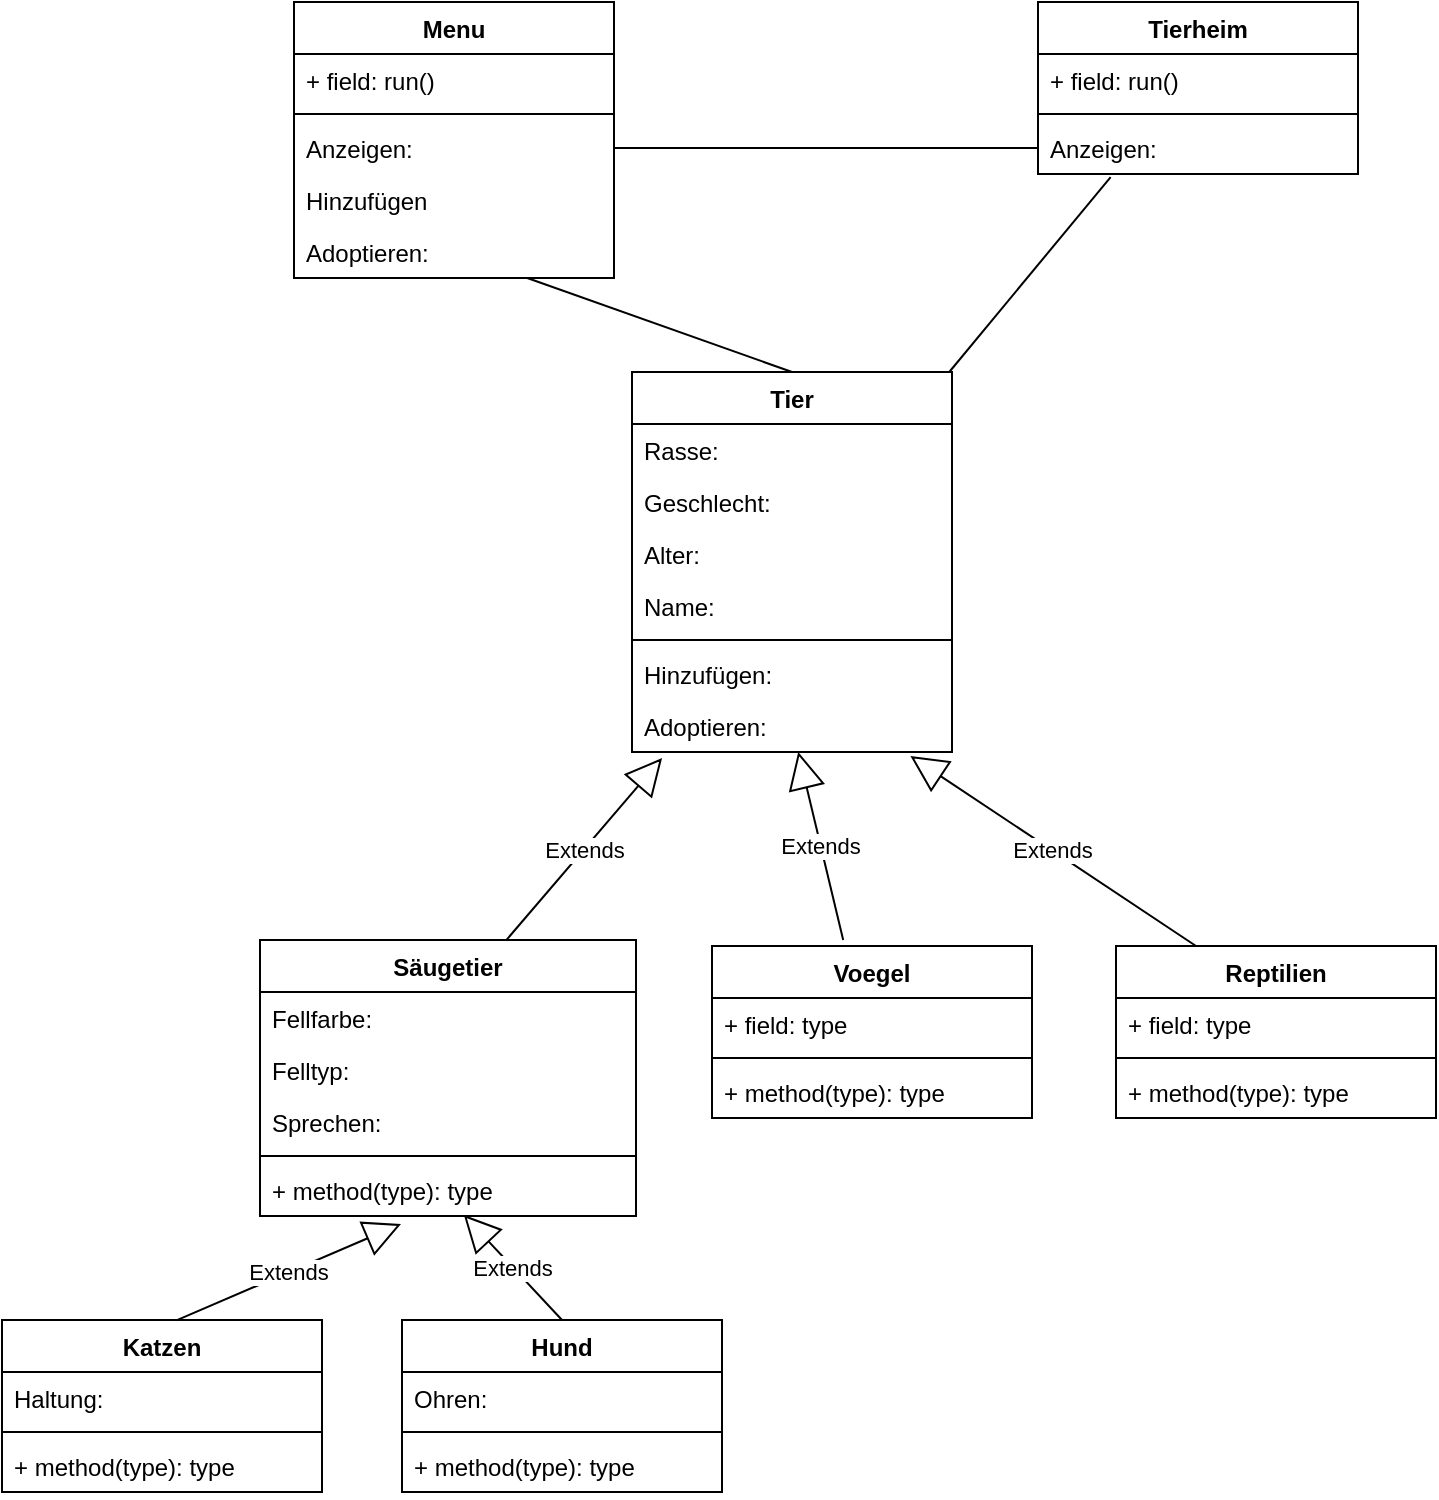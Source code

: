 <mxfile version="16.2.0" type="device"><diagram id="3E-oZ3_nd7KgKkUr8Cl_" name="Page-1"><mxGraphModel dx="1497" dy="-367" grid="0" gridSize="10" guides="1" tooltips="1" connect="1" arrows="1" fold="1" page="1" pageScale="1" pageWidth="827" pageHeight="1169" math="0" shadow="0"><root><mxCell id="0"/><mxCell id="1" parent="0"/><mxCell id="TO9nieFk5Nnq3nHmO4k9-1" value="Tier" style="swimlane;fontStyle=1;align=center;verticalAlign=top;childLayout=stackLayout;horizontal=1;startSize=26;horizontalStack=0;resizeParent=1;resizeParentMax=0;resizeLast=0;collapsible=1;marginBottom=0;" parent="1" vertex="1"><mxGeometry x="349" y="1455" width="160" height="190" as="geometry"/></mxCell><mxCell id="TO9nieFk5Nnq3nHmO4k9-2" value="Rasse:&#10;" style="text;strokeColor=none;fillColor=none;align=left;verticalAlign=top;spacingLeft=4;spacingRight=4;overflow=hidden;rotatable=0;points=[[0,0.5],[1,0.5]];portConstraint=eastwest;" parent="TO9nieFk5Nnq3nHmO4k9-1" vertex="1"><mxGeometry y="26" width="160" height="26" as="geometry"/></mxCell><mxCell id="_NWHT_8HBRz96HHRcrVY-34" value="Geschlecht:" style="text;strokeColor=none;fillColor=none;align=left;verticalAlign=top;spacingLeft=4;spacingRight=4;overflow=hidden;rotatable=0;points=[[0,0.5],[1,0.5]];portConstraint=eastwest;" vertex="1" parent="TO9nieFk5Nnq3nHmO4k9-1"><mxGeometry y="52" width="160" height="26" as="geometry"/></mxCell><mxCell id="_NWHT_8HBRz96HHRcrVY-36" value="Alter:" style="text;strokeColor=none;fillColor=none;align=left;verticalAlign=top;spacingLeft=4;spacingRight=4;overflow=hidden;rotatable=0;points=[[0,0.5],[1,0.5]];portConstraint=eastwest;" vertex="1" parent="TO9nieFk5Nnq3nHmO4k9-1"><mxGeometry y="78" width="160" height="26" as="geometry"/></mxCell><mxCell id="_NWHT_8HBRz96HHRcrVY-37" value="Name:" style="text;strokeColor=none;fillColor=none;align=left;verticalAlign=top;spacingLeft=4;spacingRight=4;overflow=hidden;rotatable=0;points=[[0,0.5],[1,0.5]];portConstraint=eastwest;" vertex="1" parent="TO9nieFk5Nnq3nHmO4k9-1"><mxGeometry y="104" width="160" height="26" as="geometry"/></mxCell><mxCell id="TO9nieFk5Nnq3nHmO4k9-3" value="" style="line;strokeWidth=1;fillColor=none;align=left;verticalAlign=middle;spacingTop=-1;spacingLeft=3;spacingRight=3;rotatable=0;labelPosition=right;points=[];portConstraint=eastwest;" parent="TO9nieFk5Nnq3nHmO4k9-1" vertex="1"><mxGeometry y="130" width="160" height="8" as="geometry"/></mxCell><mxCell id="TO9nieFk5Nnq3nHmO4k9-4" value="Hinzufügen:" style="text;strokeColor=none;fillColor=none;align=left;verticalAlign=top;spacingLeft=4;spacingRight=4;overflow=hidden;rotatable=0;points=[[0,0.5],[1,0.5]];portConstraint=eastwest;" parent="TO9nieFk5Nnq3nHmO4k9-1" vertex="1"><mxGeometry y="138" width="160" height="26" as="geometry"/></mxCell><mxCell id="_NWHT_8HBRz96HHRcrVY-39" value="Adoptieren:" style="text;strokeColor=none;fillColor=none;align=left;verticalAlign=top;spacingLeft=4;spacingRight=4;overflow=hidden;rotatable=0;points=[[0,0.5],[1,0.5]];portConstraint=eastwest;" vertex="1" parent="TO9nieFk5Nnq3nHmO4k9-1"><mxGeometry y="164" width="160" height="26" as="geometry"/></mxCell><mxCell id="TO9nieFk5Nnq3nHmO4k9-9" value="Katzen" style="swimlane;fontStyle=1;align=center;verticalAlign=top;childLayout=stackLayout;horizontal=1;startSize=26;horizontalStack=0;resizeParent=1;resizeParentMax=0;resizeLast=0;collapsible=1;marginBottom=0;" parent="1" vertex="1"><mxGeometry x="34" y="1929" width="160" height="86" as="geometry"/></mxCell><mxCell id="TO9nieFk5Nnq3nHmO4k9-10" value="Haltung:" style="text;strokeColor=none;fillColor=none;align=left;verticalAlign=top;spacingLeft=4;spacingRight=4;overflow=hidden;rotatable=0;points=[[0,0.5],[1,0.5]];portConstraint=eastwest;" parent="TO9nieFk5Nnq3nHmO4k9-9" vertex="1"><mxGeometry y="26" width="160" height="26" as="geometry"/></mxCell><mxCell id="TO9nieFk5Nnq3nHmO4k9-11" value="" style="line;strokeWidth=1;fillColor=none;align=left;verticalAlign=middle;spacingTop=-1;spacingLeft=3;spacingRight=3;rotatable=0;labelPosition=right;points=[];portConstraint=eastwest;" parent="TO9nieFk5Nnq3nHmO4k9-9" vertex="1"><mxGeometry y="52" width="160" height="8" as="geometry"/></mxCell><mxCell id="TO9nieFk5Nnq3nHmO4k9-12" value="+ method(type): type" style="text;strokeColor=none;fillColor=none;align=left;verticalAlign=top;spacingLeft=4;spacingRight=4;overflow=hidden;rotatable=0;points=[[0,0.5],[1,0.5]];portConstraint=eastwest;" parent="TO9nieFk5Nnq3nHmO4k9-9" vertex="1"><mxGeometry y="60" width="160" height="26" as="geometry"/></mxCell><mxCell id="TO9nieFk5Nnq3nHmO4k9-13" value="Reptilien" style="swimlane;fontStyle=1;align=center;verticalAlign=top;childLayout=stackLayout;horizontal=1;startSize=26;horizontalStack=0;resizeParent=1;resizeParentMax=0;resizeLast=0;collapsible=1;marginBottom=0;" parent="1" vertex="1"><mxGeometry x="591" y="1742" width="160" height="86" as="geometry"/></mxCell><mxCell id="TO9nieFk5Nnq3nHmO4k9-14" value="+ field: type" style="text;strokeColor=none;fillColor=none;align=left;verticalAlign=top;spacingLeft=4;spacingRight=4;overflow=hidden;rotatable=0;points=[[0,0.5],[1,0.5]];portConstraint=eastwest;" parent="TO9nieFk5Nnq3nHmO4k9-13" vertex="1"><mxGeometry y="26" width="160" height="26" as="geometry"/></mxCell><mxCell id="TO9nieFk5Nnq3nHmO4k9-15" value="" style="line;strokeWidth=1;fillColor=none;align=left;verticalAlign=middle;spacingTop=-1;spacingLeft=3;spacingRight=3;rotatable=0;labelPosition=right;points=[];portConstraint=eastwest;" parent="TO9nieFk5Nnq3nHmO4k9-13" vertex="1"><mxGeometry y="52" width="160" height="8" as="geometry"/></mxCell><mxCell id="TO9nieFk5Nnq3nHmO4k9-16" value="+ method(type): type" style="text;strokeColor=none;fillColor=none;align=left;verticalAlign=top;spacingLeft=4;spacingRight=4;overflow=hidden;rotatable=0;points=[[0,0.5],[1,0.5]];portConstraint=eastwest;" parent="TO9nieFk5Nnq3nHmO4k9-13" vertex="1"><mxGeometry y="60" width="160" height="26" as="geometry"/></mxCell><mxCell id="_NWHT_8HBRz96HHRcrVY-1" value="Menu" style="swimlane;fontStyle=1;align=center;verticalAlign=top;childLayout=stackLayout;horizontal=1;startSize=26;horizontalStack=0;resizeParent=1;resizeParentMax=0;resizeLast=0;collapsible=1;marginBottom=0;" vertex="1" parent="1"><mxGeometry x="180" y="1270" width="160" height="138" as="geometry"/></mxCell><mxCell id="_NWHT_8HBRz96HHRcrVY-2" value="+ field: run()" style="text;strokeColor=none;fillColor=none;align=left;verticalAlign=top;spacingLeft=4;spacingRight=4;overflow=hidden;rotatable=0;points=[[0,0.5],[1,0.5]];portConstraint=eastwest;" vertex="1" parent="_NWHT_8HBRz96HHRcrVY-1"><mxGeometry y="26" width="160" height="26" as="geometry"/></mxCell><mxCell id="_NWHT_8HBRz96HHRcrVY-3" value="" style="line;strokeWidth=1;fillColor=none;align=left;verticalAlign=middle;spacingTop=-1;spacingLeft=3;spacingRight=3;rotatable=0;labelPosition=right;points=[];portConstraint=eastwest;" vertex="1" parent="_NWHT_8HBRz96HHRcrVY-1"><mxGeometry y="52" width="160" height="8" as="geometry"/></mxCell><mxCell id="_NWHT_8HBRz96HHRcrVY-4" value="Anzeigen:" style="text;strokeColor=none;fillColor=none;align=left;verticalAlign=top;spacingLeft=4;spacingRight=4;overflow=hidden;rotatable=0;points=[[0,0.5],[1,0.5]];portConstraint=eastwest;" vertex="1" parent="_NWHT_8HBRz96HHRcrVY-1"><mxGeometry y="60" width="160" height="26" as="geometry"/></mxCell><mxCell id="_NWHT_8HBRz96HHRcrVY-47" value="Hinzufügen" style="text;strokeColor=none;fillColor=none;align=left;verticalAlign=top;spacingLeft=4;spacingRight=4;overflow=hidden;rotatable=0;points=[[0,0.5],[1,0.5]];portConstraint=eastwest;" vertex="1" parent="_NWHT_8HBRz96HHRcrVY-1"><mxGeometry y="86" width="160" height="26" as="geometry"/></mxCell><mxCell id="_NWHT_8HBRz96HHRcrVY-48" value="Adoptieren:" style="text;strokeColor=none;fillColor=none;align=left;verticalAlign=top;spacingLeft=4;spacingRight=4;overflow=hidden;rotatable=0;points=[[0,0.5],[1,0.5]];portConstraint=eastwest;" vertex="1" parent="_NWHT_8HBRz96HHRcrVY-1"><mxGeometry y="112" width="160" height="26" as="geometry"/></mxCell><mxCell id="_NWHT_8HBRz96HHRcrVY-5" value="Hund" style="swimlane;fontStyle=1;align=center;verticalAlign=top;childLayout=stackLayout;horizontal=1;startSize=26;horizontalStack=0;resizeParent=1;resizeParentMax=0;resizeLast=0;collapsible=1;marginBottom=0;" vertex="1" parent="1"><mxGeometry x="234" y="1929" width="160" height="86" as="geometry"/></mxCell><mxCell id="_NWHT_8HBRz96HHRcrVY-6" value="Ohren:" style="text;strokeColor=none;fillColor=none;align=left;verticalAlign=top;spacingLeft=4;spacingRight=4;overflow=hidden;rotatable=0;points=[[0,0.5],[1,0.5]];portConstraint=eastwest;" vertex="1" parent="_NWHT_8HBRz96HHRcrVY-5"><mxGeometry y="26" width="160" height="26" as="geometry"/></mxCell><mxCell id="_NWHT_8HBRz96HHRcrVY-7" value="" style="line;strokeWidth=1;fillColor=none;align=left;verticalAlign=middle;spacingTop=-1;spacingLeft=3;spacingRight=3;rotatable=0;labelPosition=right;points=[];portConstraint=eastwest;" vertex="1" parent="_NWHT_8HBRz96HHRcrVY-5"><mxGeometry y="52" width="160" height="8" as="geometry"/></mxCell><mxCell id="_NWHT_8HBRz96HHRcrVY-8" value="+ method(type): type" style="text;strokeColor=none;fillColor=none;align=left;verticalAlign=top;spacingLeft=4;spacingRight=4;overflow=hidden;rotatable=0;points=[[0,0.5],[1,0.5]];portConstraint=eastwest;" vertex="1" parent="_NWHT_8HBRz96HHRcrVY-5"><mxGeometry y="60" width="160" height="26" as="geometry"/></mxCell><mxCell id="_NWHT_8HBRz96HHRcrVY-9" value="Voegel" style="swimlane;fontStyle=1;align=center;verticalAlign=top;childLayout=stackLayout;horizontal=1;startSize=26;horizontalStack=0;resizeParent=1;resizeParentMax=0;resizeLast=0;collapsible=1;marginBottom=0;" vertex="1" parent="1"><mxGeometry x="389" y="1742" width="160" height="86" as="geometry"/></mxCell><mxCell id="_NWHT_8HBRz96HHRcrVY-10" value="+ field: type" style="text;strokeColor=none;fillColor=none;align=left;verticalAlign=top;spacingLeft=4;spacingRight=4;overflow=hidden;rotatable=0;points=[[0,0.5],[1,0.5]];portConstraint=eastwest;" vertex="1" parent="_NWHT_8HBRz96HHRcrVY-9"><mxGeometry y="26" width="160" height="26" as="geometry"/></mxCell><mxCell id="_NWHT_8HBRz96HHRcrVY-11" value="" style="line;strokeWidth=1;fillColor=none;align=left;verticalAlign=middle;spacingTop=-1;spacingLeft=3;spacingRight=3;rotatable=0;labelPosition=right;points=[];portConstraint=eastwest;" vertex="1" parent="_NWHT_8HBRz96HHRcrVY-9"><mxGeometry y="52" width="160" height="8" as="geometry"/></mxCell><mxCell id="_NWHT_8HBRz96HHRcrVY-12" value="+ method(type): type" style="text;strokeColor=none;fillColor=none;align=left;verticalAlign=top;spacingLeft=4;spacingRight=4;overflow=hidden;rotatable=0;points=[[0,0.5],[1,0.5]];portConstraint=eastwest;" vertex="1" parent="_NWHT_8HBRz96HHRcrVY-9"><mxGeometry y="60" width="160" height="26" as="geometry"/></mxCell><mxCell id="_NWHT_8HBRz96HHRcrVY-14" value="" style="endArrow=none;html=1;exitX=0.5;exitY=0;exitDx=0;exitDy=0;" edge="1" parent="1" source="TO9nieFk5Nnq3nHmO4k9-1" target="_NWHT_8HBRz96HHRcrVY-48"><mxGeometry width="50" height="50" relative="1" as="geometry"><mxPoint x="150.0" y="1533.062" as="sourcePoint"/><mxPoint x="308.027" y="1430" as="targetPoint"/></mxGeometry></mxCell><mxCell id="_NWHT_8HBRz96HHRcrVY-23" value="Säugetier" style="swimlane;fontStyle=1;align=center;verticalAlign=top;childLayout=stackLayout;horizontal=1;startSize=26;horizontalStack=0;resizeParent=1;resizeParentMax=0;resizeLast=0;collapsible=1;marginBottom=0;" vertex="1" parent="1"><mxGeometry x="163" y="1739" width="188" height="138" as="geometry"/></mxCell><mxCell id="_NWHT_8HBRz96HHRcrVY-24" value="Fellfarbe:" style="text;strokeColor=none;fillColor=none;align=left;verticalAlign=top;spacingLeft=4;spacingRight=4;overflow=hidden;rotatable=0;points=[[0,0.5],[1,0.5]];portConstraint=eastwest;" vertex="1" parent="_NWHT_8HBRz96HHRcrVY-23"><mxGeometry y="26" width="188" height="26" as="geometry"/></mxCell><mxCell id="_NWHT_8HBRz96HHRcrVY-40" value="Felltyp:" style="text;strokeColor=none;fillColor=none;align=left;verticalAlign=top;spacingLeft=4;spacingRight=4;overflow=hidden;rotatable=0;points=[[0,0.5],[1,0.5]];portConstraint=eastwest;" vertex="1" parent="_NWHT_8HBRz96HHRcrVY-23"><mxGeometry y="52" width="188" height="26" as="geometry"/></mxCell><mxCell id="_NWHT_8HBRz96HHRcrVY-41" value="Sprechen: " style="text;strokeColor=none;fillColor=none;align=left;verticalAlign=top;spacingLeft=4;spacingRight=4;overflow=hidden;rotatable=0;points=[[0,0.5],[1,0.5]];portConstraint=eastwest;" vertex="1" parent="_NWHT_8HBRz96HHRcrVY-23"><mxGeometry y="78" width="188" height="26" as="geometry"/></mxCell><mxCell id="_NWHT_8HBRz96HHRcrVY-25" value="" style="line;strokeWidth=1;fillColor=none;align=left;verticalAlign=middle;spacingTop=-1;spacingLeft=3;spacingRight=3;rotatable=0;labelPosition=right;points=[];portConstraint=eastwest;" vertex="1" parent="_NWHT_8HBRz96HHRcrVY-23"><mxGeometry y="104" width="188" height="8" as="geometry"/></mxCell><mxCell id="_NWHT_8HBRz96HHRcrVY-26" value="+ method(type): type" style="text;strokeColor=none;fillColor=none;align=left;verticalAlign=top;spacingLeft=4;spacingRight=4;overflow=hidden;rotatable=0;points=[[0,0.5],[1,0.5]];portConstraint=eastwest;" vertex="1" parent="_NWHT_8HBRz96HHRcrVY-23"><mxGeometry y="112" width="188" height="26" as="geometry"/></mxCell><mxCell id="_NWHT_8HBRz96HHRcrVY-27" value="Extends" style="endArrow=block;endSize=16;endFill=0;html=1;rounded=0;exitX=0.654;exitY=0.002;exitDx=0;exitDy=0;exitPerimeter=0;entryX=0.094;entryY=1.117;entryDx=0;entryDy=0;entryPerimeter=0;" edge="1" parent="1" source="_NWHT_8HBRz96HHRcrVY-23" target="_NWHT_8HBRz96HHRcrVY-39"><mxGeometry width="160" relative="1" as="geometry"><mxPoint x="494" y="1629" as="sourcePoint"/><mxPoint x="348" y="1665" as="targetPoint"/></mxGeometry></mxCell><mxCell id="_NWHT_8HBRz96HHRcrVY-28" value="Extends" style="endArrow=block;endSize=16;endFill=0;html=1;rounded=0;exitX=0.41;exitY=-0.035;exitDx=0;exitDy=0;exitPerimeter=0;" edge="1" parent="1" source="_NWHT_8HBRz96HHRcrVY-9" target="_NWHT_8HBRz96HHRcrVY-39"><mxGeometry width="160" relative="1" as="geometry"><mxPoint x="258.64" y="1789.172" as="sourcePoint"/><mxPoint x="429" y="1671" as="targetPoint"/></mxGeometry></mxCell><mxCell id="_NWHT_8HBRz96HHRcrVY-29" value="Extends" style="endArrow=block;endSize=16;endFill=0;html=1;rounded=0;exitX=0.25;exitY=0;exitDx=0;exitDy=0;entryX=0.87;entryY=1.077;entryDx=0;entryDy=0;entryPerimeter=0;" edge="1" parent="1" source="TO9nieFk5Nnq3nHmO4k9-13" target="_NWHT_8HBRz96HHRcrVY-39"><mxGeometry width="160" relative="1" as="geometry"><mxPoint x="479.6" y="1785.99" as="sourcePoint"/><mxPoint x="526" y="1670" as="targetPoint"/></mxGeometry></mxCell><mxCell id="_NWHT_8HBRz96HHRcrVY-30" value="Extends" style="endArrow=block;endSize=16;endFill=0;html=1;rounded=0;exitX=0.545;exitY=0.002;exitDx=0;exitDy=0;entryX=0.375;entryY=1.154;entryDx=0;entryDy=0;entryPerimeter=0;exitPerimeter=0;" edge="1" parent="1" source="TO9nieFk5Nnq3nHmO4k9-9" target="_NWHT_8HBRz96HHRcrVY-26"><mxGeometry width="160" relative="1" as="geometry"><mxPoint x="644" y="1789" as="sourcePoint"/><mxPoint x="462.72" y="1749.16" as="targetPoint"/></mxGeometry></mxCell><mxCell id="_NWHT_8HBRz96HHRcrVY-31" value="Extends" style="endArrow=block;endSize=16;endFill=0;html=1;rounded=0;exitX=0.5;exitY=0;exitDx=0;exitDy=0;entryX=0.542;entryY=0.978;entryDx=0;entryDy=0;entryPerimeter=0;" edge="1" parent="1" source="_NWHT_8HBRz96HHRcrVY-5" target="_NWHT_8HBRz96HHRcrVY-26"><mxGeometry width="160" relative="1" as="geometry"><mxPoint x="131.2" y="1910.172" as="sourcePoint"/><mxPoint x="214" y="1879.004" as="targetPoint"/></mxGeometry></mxCell><mxCell id="_NWHT_8HBRz96HHRcrVY-43" value="Tierheim" style="swimlane;fontStyle=1;align=center;verticalAlign=top;childLayout=stackLayout;horizontal=1;startSize=26;horizontalStack=0;resizeParent=1;resizeParentMax=0;resizeLast=0;collapsible=1;marginBottom=0;" vertex="1" parent="1"><mxGeometry x="552" y="1270" width="160" height="86" as="geometry"/></mxCell><mxCell id="_NWHT_8HBRz96HHRcrVY-44" value="+ field: run()" style="text;strokeColor=none;fillColor=none;align=left;verticalAlign=top;spacingLeft=4;spacingRight=4;overflow=hidden;rotatable=0;points=[[0,0.5],[1,0.5]];portConstraint=eastwest;" vertex="1" parent="_NWHT_8HBRz96HHRcrVY-43"><mxGeometry y="26" width="160" height="26" as="geometry"/></mxCell><mxCell id="_NWHT_8HBRz96HHRcrVY-45" value="" style="line;strokeWidth=1;fillColor=none;align=left;verticalAlign=middle;spacingTop=-1;spacingLeft=3;spacingRight=3;rotatable=0;labelPosition=right;points=[];portConstraint=eastwest;" vertex="1" parent="_NWHT_8HBRz96HHRcrVY-43"><mxGeometry y="52" width="160" height="8" as="geometry"/></mxCell><mxCell id="_NWHT_8HBRz96HHRcrVY-46" value="Anzeigen:" style="text;strokeColor=none;fillColor=none;align=left;verticalAlign=top;spacingLeft=4;spacingRight=4;overflow=hidden;rotatable=0;points=[[0,0.5],[1,0.5]];portConstraint=eastwest;" vertex="1" parent="_NWHT_8HBRz96HHRcrVY-43"><mxGeometry y="60" width="160" height="26" as="geometry"/></mxCell><mxCell id="_NWHT_8HBRz96HHRcrVY-49" value="" style="endArrow=none;html=1;entryX=1;entryY=0.5;entryDx=0;entryDy=0;" edge="1" parent="1" source="_NWHT_8HBRz96HHRcrVY-46" target="_NWHT_8HBRz96HHRcrVY-4"><mxGeometry width="50" height="50" relative="1" as="geometry"><mxPoint x="439" y="1465" as="sourcePoint"/><mxPoint x="306.617" y="1418" as="targetPoint"/></mxGeometry></mxCell><mxCell id="_NWHT_8HBRz96HHRcrVY-50" value="" style="endArrow=none;html=1;exitX=0.227;exitY=1.059;exitDx=0;exitDy=0;exitPerimeter=0;" edge="1" parent="1" source="_NWHT_8HBRz96HHRcrVY-46" target="TO9nieFk5Nnq3nHmO4k9-1"><mxGeometry width="50" height="50" relative="1" as="geometry"><mxPoint x="562" y="1353" as="sourcePoint"/><mxPoint x="350" y="1353" as="targetPoint"/></mxGeometry></mxCell></root></mxGraphModel></diagram></mxfile>
